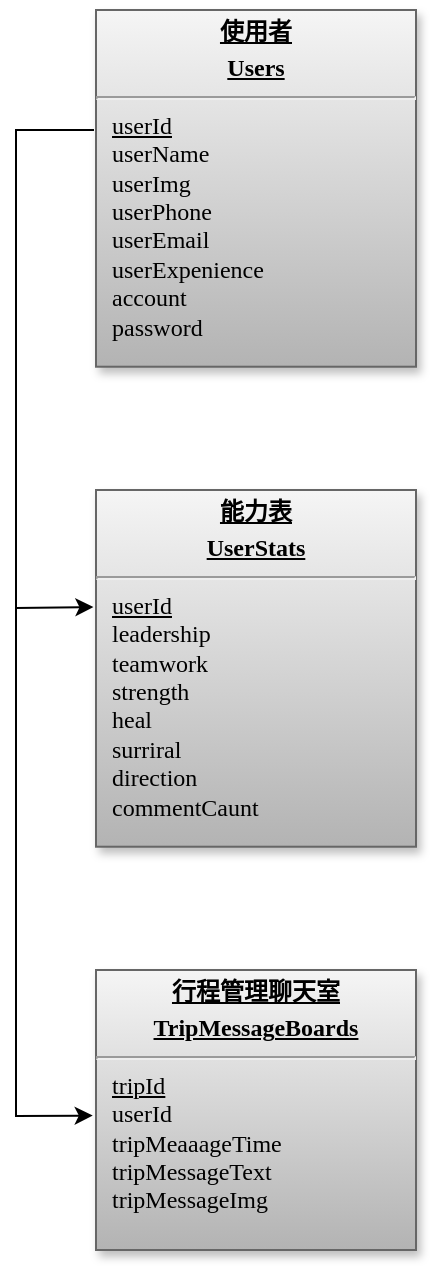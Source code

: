 <mxfile version="16.5.6" type="github">
  <diagram name="Page-1" id="efa7a0a1-bf9b-a30e-e6df-94a7791c09e9">
    <mxGraphModel dx="3421" dy="1368" grid="1" gridSize="10" guides="1" tooltips="1" connect="1" arrows="1" fold="1" page="1" pageScale="1" pageWidth="826" pageHeight="1169" background="none" math="0" shadow="0">
      <root>
        <mxCell id="0" />
        <mxCell id="1" parent="0" />
        <mxCell id="25" value="&lt;p style=&quot;text-align: center ; margin: 4px 0px 0px ; text-decoration: underline&quot;&gt;&lt;b&gt;使用者&lt;/b&gt;&lt;/p&gt;&lt;p style=&quot;text-align: center ; margin: 4px 0px 0px ; text-decoration: underline&quot;&gt;&lt;strong&gt;Users&lt;/strong&gt;&lt;/p&gt;&lt;hr&gt;&lt;p style=&quot;margin: 0px ; margin-left: 8px&quot;&gt;&lt;u&gt;userId&lt;/u&gt;&lt;/p&gt;&lt;p style=&quot;margin: 0px ; margin-left: 8px&quot;&gt;userName&lt;/p&gt;&lt;p style=&quot;margin: 0px ; margin-left: 8px&quot;&gt;userImg&lt;/p&gt;&lt;p style=&quot;margin: 0px ; margin-left: 8px&quot;&gt;userPhone&lt;br&gt;&lt;/p&gt;&lt;p style=&quot;margin: 0px ; margin-left: 8px&quot;&gt;userEmail&lt;br&gt;&lt;/p&gt;&lt;p style=&quot;margin: 0px ; margin-left: 8px&quot;&gt;userExpenience&lt;br&gt;&lt;/p&gt;&lt;p style=&quot;margin: 0px ; margin-left: 8px&quot;&gt;account&lt;/p&gt;&lt;p style=&quot;margin: 0px ; margin-left: 8px&quot;&gt;password&lt;/p&gt;" style="verticalAlign=top;align=left;overflow=fill;fontSize=12;fontFamily=Times New Roman;html=1;strokeColor=#666666;shadow=1;fillColor=#f5f5f5;gradientColor=#b3b3b3;" parent="1" vertex="1">
          <mxGeometry x="-740" y="30" width="160" height="178.36" as="geometry" />
        </mxCell>
        <mxCell id="5XHWenP0DDk_uuIquULA-114" value="&lt;p style=&quot;text-align: center ; margin: 4px 0px 0px ; text-decoration: underline&quot;&gt;&lt;b&gt;能力表&lt;/b&gt;&lt;/p&gt;&lt;p style=&quot;text-align: center ; margin: 4px 0px 0px ; text-decoration: underline&quot;&gt;&lt;strong&gt;UserStats&lt;/strong&gt;&lt;/p&gt;&lt;hr&gt;&lt;p style=&quot;margin: 0px ; margin-left: 8px&quot;&gt;&lt;u&gt;userId&lt;/u&gt;&lt;/p&gt;&lt;p style=&quot;margin: 0px ; margin-left: 8px&quot;&gt;leadership&lt;/p&gt;&lt;p style=&quot;margin: 0px ; margin-left: 8px&quot;&gt;teamwork&lt;/p&gt;&lt;p style=&quot;margin: 0px ; margin-left: 8px&quot;&gt;strength&lt;/p&gt;&lt;p style=&quot;margin: 0px ; margin-left: 8px&quot;&gt;heal&lt;/p&gt;&lt;p style=&quot;margin: 0px ; margin-left: 8px&quot;&gt;surriral&lt;/p&gt;&lt;p style=&quot;margin: 0px ; margin-left: 8px&quot;&gt;direction&lt;/p&gt;&lt;p style=&quot;margin: 0px ; margin-left: 8px&quot;&gt;commentCaunt&lt;/p&gt;" style="verticalAlign=top;align=left;overflow=fill;fontSize=12;fontFamily=Times New Roman;html=1;strokeColor=#666666;shadow=1;fillColor=#f5f5f5;gradientColor=#b3b3b3;" vertex="1" parent="1">
          <mxGeometry x="-740" y="270" width="160" height="178.36" as="geometry" />
        </mxCell>
        <mxCell id="5XHWenP0DDk_uuIquULA-115" value="" style="endArrow=classic;html=1;rounded=0;fontFamily=Times New Roman;entryX=-0.008;entryY=0.328;entryDx=0;entryDy=0;entryPerimeter=0;" edge="1" parent="1" target="5XHWenP0DDk_uuIquULA-114">
          <mxGeometry width="50" height="50" relative="1" as="geometry">
            <mxPoint x="-741" y="90" as="sourcePoint" />
            <mxPoint x="-560" y="170" as="targetPoint" />
            <Array as="points">
              <mxPoint x="-780" y="90" />
              <mxPoint x="-780" y="329" />
            </Array>
          </mxGeometry>
        </mxCell>
        <mxCell id="5XHWenP0DDk_uuIquULA-118" value="&lt;p style=&quot;text-align: center ; margin: 4px 0px 0px ; text-decoration: underline&quot;&gt;&lt;b&gt;行程管理聊天室&lt;/b&gt;&lt;/p&gt;&lt;p style=&quot;text-align: center ; margin: 4px 0px 0px ; text-decoration: underline&quot;&gt;&lt;strong&gt;TripMessageBoards&lt;/strong&gt;&lt;/p&gt;&lt;hr&gt;&lt;p style=&quot;margin: 0px ; margin-left: 8px&quot;&gt;&lt;u&gt;tripId&lt;/u&gt;&lt;/p&gt;&lt;p style=&quot;margin: 0px ; margin-left: 8px&quot;&gt;userId&lt;/p&gt;&lt;p style=&quot;margin: 0px ; margin-left: 8px&quot;&gt;tripMeaaageTime&lt;/p&gt;&lt;p style=&quot;margin: 0px ; margin-left: 8px&quot;&gt;tripMessageText&lt;/p&gt;&lt;p style=&quot;margin: 0px ; margin-left: 8px&quot;&gt;tripMessageImg&lt;/p&gt;" style="verticalAlign=top;align=left;overflow=fill;fontSize=12;fontFamily=Times New Roman;html=1;strokeColor=#666666;shadow=1;fillColor=#f5f5f5;gradientColor=#b3b3b3;" vertex="1" parent="1">
          <mxGeometry x="-740" y="510" width="160" height="140" as="geometry" />
        </mxCell>
        <mxCell id="5XHWenP0DDk_uuIquULA-129" value="" style="endArrow=classic;html=1;rounded=0;fontFamily=Times New Roman;entryX=-0.004;entryY=0.527;entryDx=0;entryDy=0;entryPerimeter=0;" edge="1" parent="1">
          <mxGeometry width="50" height="50" relative="1" as="geometry">
            <mxPoint x="-780" y="329" as="sourcePoint" />
            <mxPoint x="-741.64" y="582.78" as="targetPoint" />
            <Array as="points">
              <mxPoint x="-780" y="583" />
            </Array>
          </mxGeometry>
        </mxCell>
      </root>
    </mxGraphModel>
  </diagram>
</mxfile>
